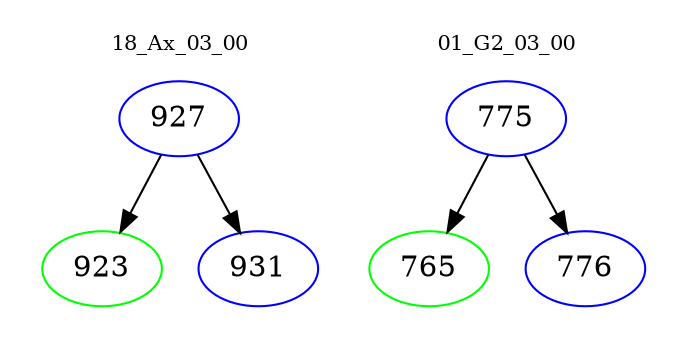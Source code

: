 digraph{
subgraph cluster_0 {
color = white
label = "18_Ax_03_00";
fontsize=10;
T0_927 [label="927", color="blue"]
T0_927 -> T0_923 [color="black"]
T0_923 [label="923", color="green"]
T0_927 -> T0_931 [color="black"]
T0_931 [label="931", color="blue"]
}
subgraph cluster_1 {
color = white
label = "01_G2_03_00";
fontsize=10;
T1_775 [label="775", color="blue"]
T1_775 -> T1_765 [color="black"]
T1_765 [label="765", color="green"]
T1_775 -> T1_776 [color="black"]
T1_776 [label="776", color="blue"]
}
}

